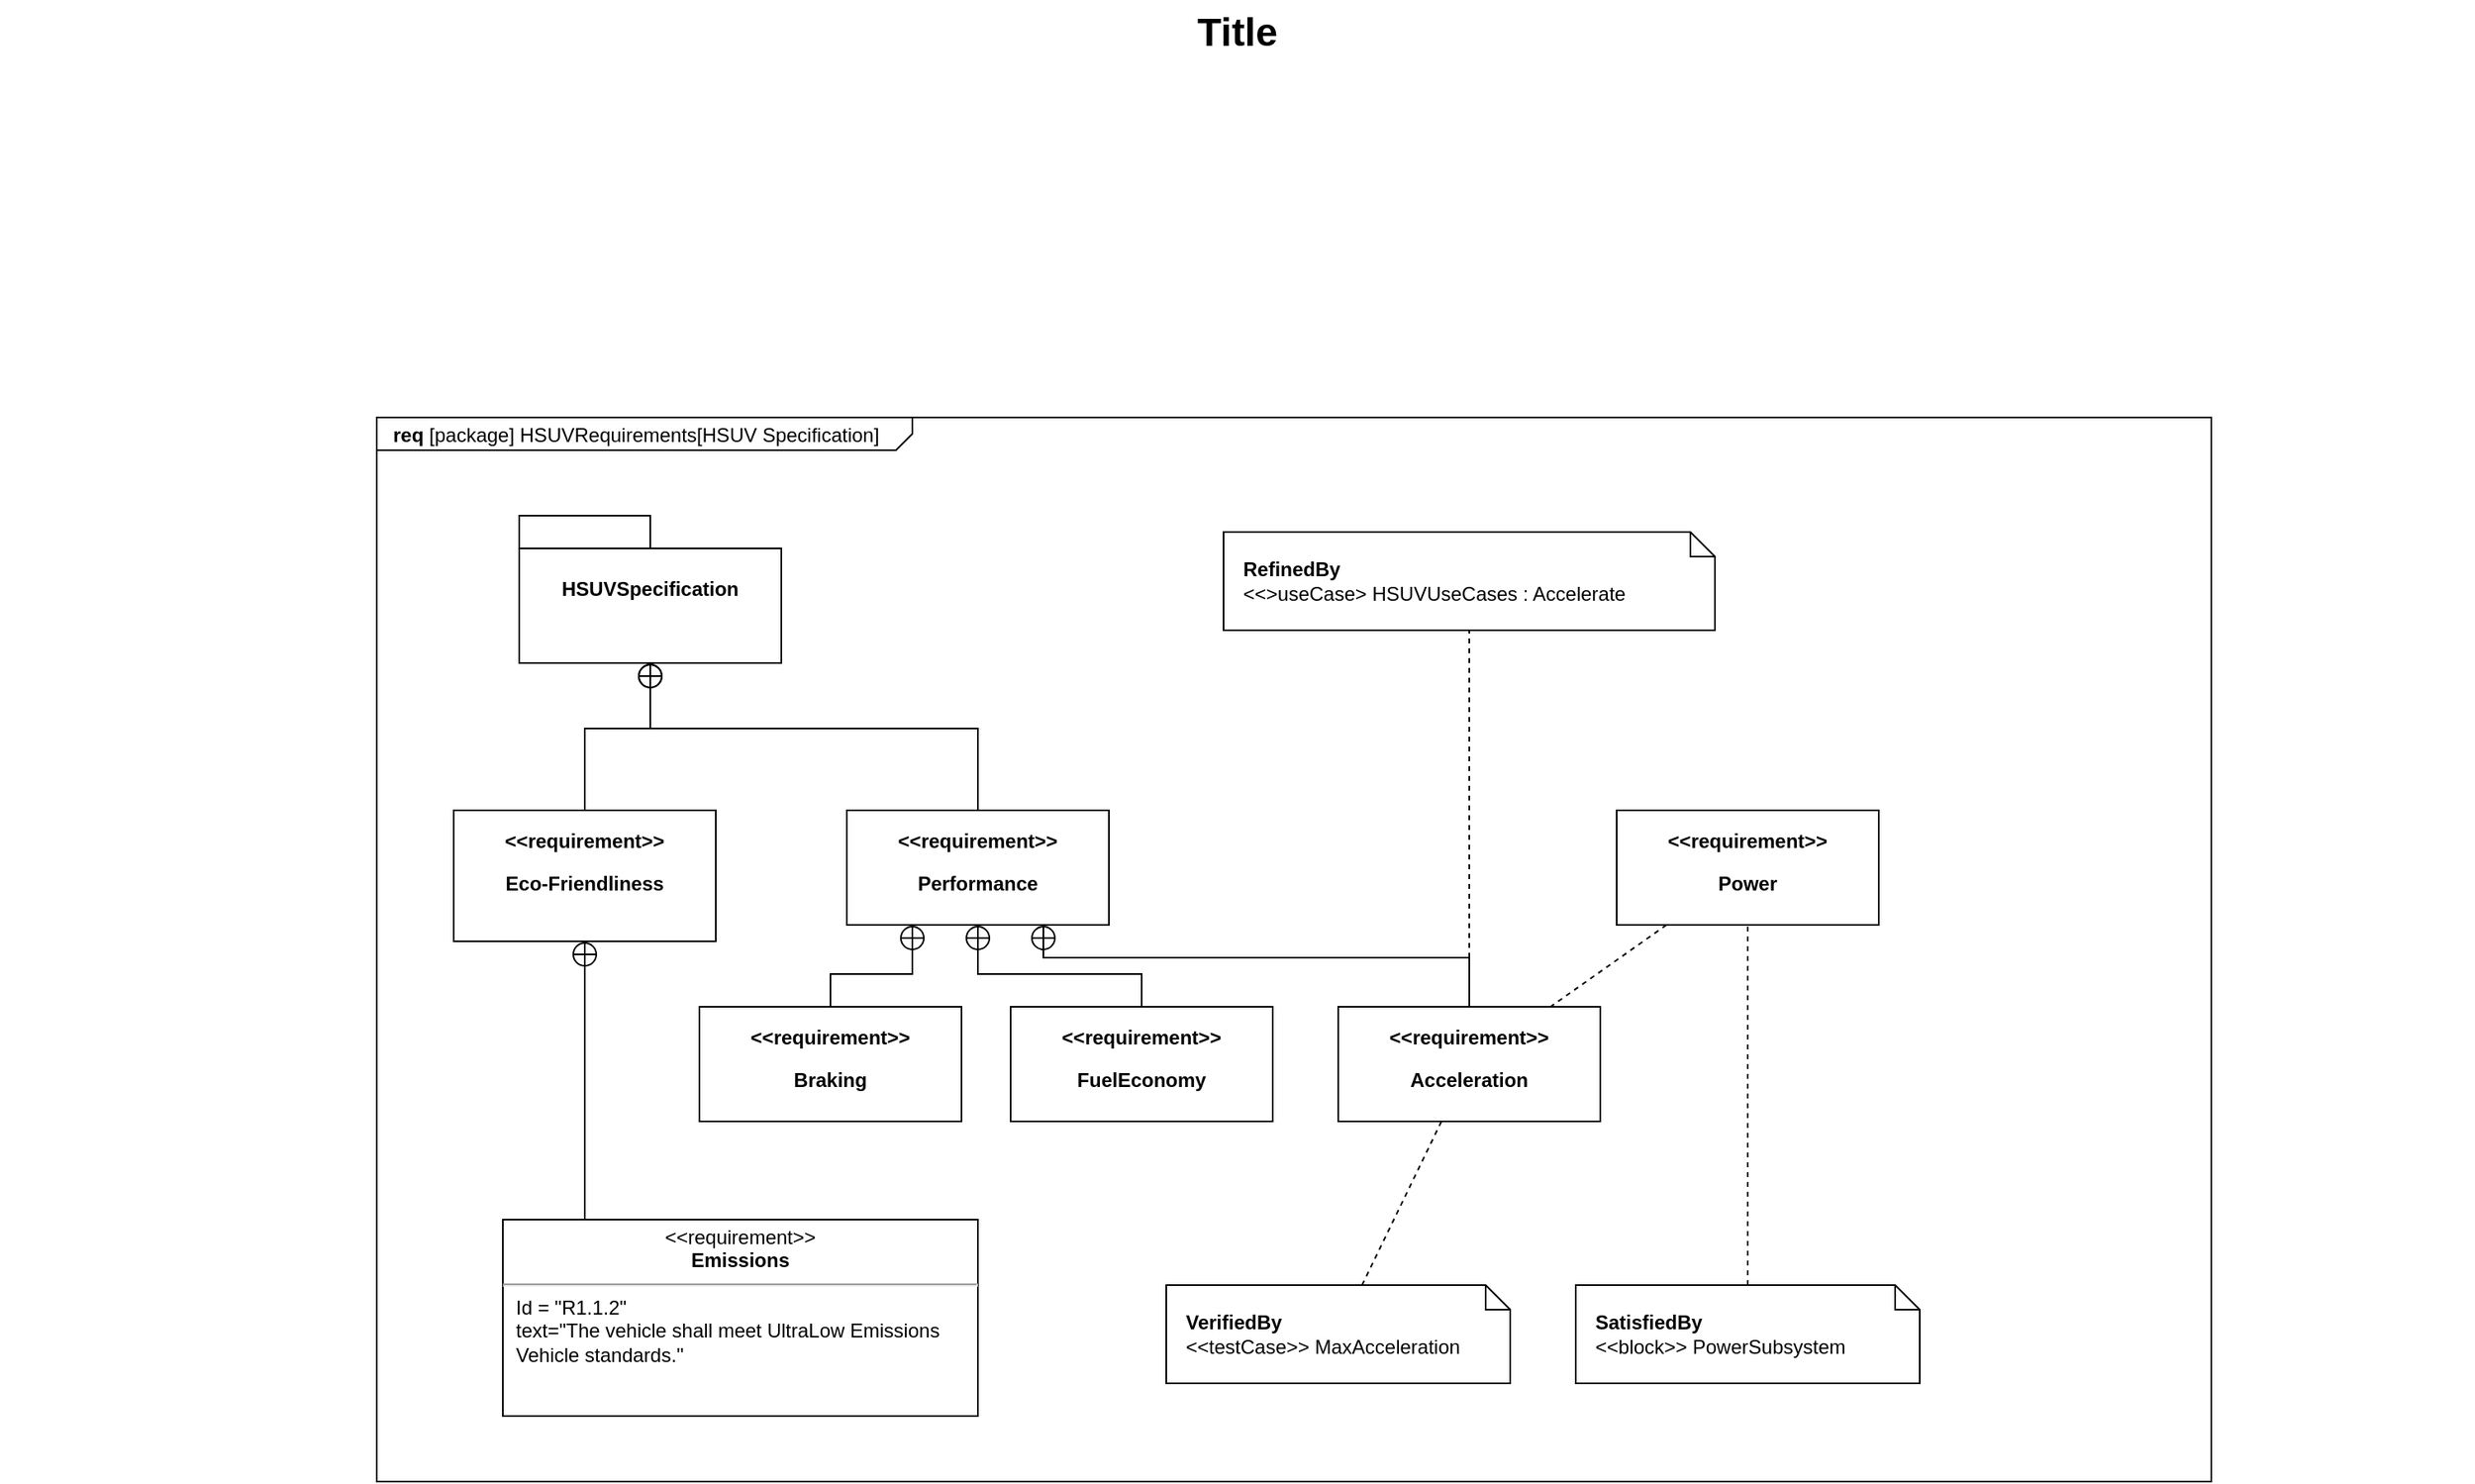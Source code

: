 <mxfile version="10.7.5" type="github"><diagram name="Page-1" id="929967ad-93f9-6ef4-fab6-5d389245f69c"><mxGraphModel dx="840" dy="484" grid="1" gridSize="10" guides="1" tooltips="1" connect="1" arrows="1" fold="1" page="1" pageScale="1.5" pageWidth="1169" pageHeight="826" background="none" math="0" shadow="0"><root><mxCell id="0" style=";html=1;"/><mxCell id="1" style=";html=1;" parent="0"/><mxCell id="1672d66443f91eb5-1" value="&lt;p style=&quot;margin: 0px ; margin-top: 4px ; margin-left: 10px ; text-align: left&quot;&gt;&lt;b&gt;req&lt;/b&gt;&amp;nbsp;[package] HSUVRequirements[HSUV Specification]&lt;/p&gt;" style="html=1;strokeWidth=1;shape=mxgraph.sysml.package;html=1;overflow=fill;whiteSpace=wrap;fillColor=none;gradientColor=none;fontSize=12;align=center;labelX=327.64;" parent="1" vertex="1"><mxGeometry x="350" y="295" width="1120" height="650" as="geometry"/></mxCell><mxCell id="1672d66443f91eb5-2" value="HSUVSpecification" style="shape=folder;tabWidth=80;tabHeight=20;tabPosition=left;strokeWidth=1;html=1;whiteSpace=wrap;align=center;fillColor=#ffffff;fontSize=12;strokeColor=#000000;fontStyle=1" parent="1" vertex="1"><mxGeometry x="437" y="355" width="160" height="90" as="geometry"/></mxCell><mxCell id="1672d66443f91eb5-3" value="&lt;b&gt;RefinedBy&lt;/b&gt;&lt;div&gt;&amp;lt;&amp;lt;&amp;gt;useCase&amp;gt; HSUVUseCases : Accelerate&lt;/div&gt;" style="shape=note;size=15;align=left;spacingLeft=10;html=1;whiteSpace=wrap;strokeColor=#000000;strokeWidth=1;fillColor=#ffffff;fontSize=12;" parent="1" vertex="1"><mxGeometry x="867" y="365" width="300" height="60" as="geometry"/></mxCell><mxCell id="1672d66443f91eb5-13" style="edgeStyle=orthogonalEdgeStyle;rounded=0;html=1;jettySize=auto;orthogonalLoop=1;endArrow=circlePlus;endFill=0;" parent="1" source="1672d66443f91eb5-4" target="1672d66443f91eb5-2" edge="1"><mxGeometry relative="1" as="geometry"><Array as="points"><mxPoint x="477" y="485"/><mxPoint x="517" y="485"/></Array></mxGeometry></mxCell><mxCell id="1672d66443f91eb5-4" value="&lt;p&gt;&amp;lt;&amp;lt;requirement&amp;gt;&amp;gt;&lt;/p&gt;&lt;p&gt;Eco-Friendliness&lt;/p&gt;" style="shape=rect;html=1;overflow=fill;whiteSpace=wrap;align=center;fontStyle=1" parent="1" vertex="1"><mxGeometry x="397" y="535" width="160" height="80" as="geometry"/></mxCell><mxCell id="1672d66443f91eb5-15" style="edgeStyle=orthogonalEdgeStyle;rounded=0;html=1;endArrow=circlePlus;endFill=0;jettySize=auto;orthogonalLoop=1;" parent="1" source="1672d66443f91eb5-5" target="1672d66443f91eb5-2" edge="1"><mxGeometry relative="1" as="geometry"><Array as="points"><mxPoint x="717" y="485"/><mxPoint x="517" y="485"/></Array></mxGeometry></mxCell><mxCell id="1672d66443f91eb5-5" value="&lt;p&gt;&amp;lt;&amp;lt;requirement&amp;gt;&amp;gt;&lt;/p&gt;&lt;p&gt;Performance&lt;/p&gt;" style="shape=rect;html=1;overflow=fill;whiteSpace=wrap;align=center;fontStyle=1" parent="1" vertex="1"><mxGeometry x="637" y="535" width="160" height="70" as="geometry"/></mxCell><mxCell id="1672d66443f91eb5-21" style="edgeStyle=none;rounded=0;html=1;dashed=1;endArrow=none;endFill=0;jettySize=auto;orthogonalLoop=1;" parent="1" source="1672d66443f91eb5-6" target="1672d66443f91eb5-9" edge="1"><mxGeometry relative="1" as="geometry"/></mxCell><mxCell id="1672d66443f91eb5-6" value="&lt;p&gt;&amp;lt;&amp;lt;requirement&amp;gt;&amp;gt;&lt;/p&gt;&lt;p&gt;Power&lt;/p&gt;" style="shape=rect;html=1;overflow=fill;whiteSpace=wrap;align=center;fontStyle=1" parent="1" vertex="1"><mxGeometry x="1107" y="535" width="160" height="70" as="geometry"/></mxCell><mxCell id="1672d66443f91eb5-16" style="edgeStyle=orthogonalEdgeStyle;rounded=0;html=1;endArrow=circlePlus;endFill=0;jettySize=auto;orthogonalLoop=1;entryX=0.25;entryY=1;" parent="1" source="1672d66443f91eb5-7" target="1672d66443f91eb5-5" edge="1"><mxGeometry relative="1" as="geometry"><Array as="points"><mxPoint x="627" y="635"/><mxPoint x="677" y="635"/></Array></mxGeometry></mxCell><mxCell id="1672d66443f91eb5-7" value="&lt;p&gt;&amp;lt;&amp;lt;requirement&amp;gt;&amp;gt;&lt;/p&gt;&lt;p&gt;Braking&lt;/p&gt;" style="shape=rect;html=1;overflow=fill;whiteSpace=wrap;align=center;fontStyle=1" parent="1" vertex="1"><mxGeometry x="547" y="655" width="160" height="70" as="geometry"/></mxCell><mxCell id="1672d66443f91eb5-17" style="edgeStyle=orthogonalEdgeStyle;rounded=0;html=1;endArrow=circlePlus;endFill=0;jettySize=auto;orthogonalLoop=1;entryX=0.5;entryY=1;" parent="1" source="1672d66443f91eb5-8" target="1672d66443f91eb5-5" edge="1"><mxGeometry relative="1" as="geometry"><Array as="points"><mxPoint x="817" y="635"/><mxPoint x="717" y="635"/></Array></mxGeometry></mxCell><mxCell id="1672d66443f91eb5-8" value="&lt;p&gt;&amp;lt;&amp;lt;requirement&amp;gt;&amp;gt;&lt;/p&gt;&lt;p&gt;FuelEconomy&lt;/p&gt;" style="shape=rect;html=1;overflow=fill;whiteSpace=wrap;align=center;fontStyle=1" parent="1" vertex="1"><mxGeometry x="737" y="655" width="160" height="70" as="geometry"/></mxCell><mxCell id="1672d66443f91eb5-18" style="edgeStyle=orthogonalEdgeStyle;rounded=0;html=1;endArrow=circlePlus;endFill=0;jettySize=auto;orthogonalLoop=1;entryX=0.75;entryY=1;" parent="1" source="1672d66443f91eb5-9" target="1672d66443f91eb5-5" edge="1"><mxGeometry relative="1" as="geometry"><Array as="points"><mxPoint x="1017" y="625"/><mxPoint x="757" y="625"/></Array></mxGeometry></mxCell><mxCell id="1672d66443f91eb5-22" style="edgeStyle=none;rounded=0;html=1;dashed=1;endArrow=none;endFill=0;jettySize=auto;orthogonalLoop=1;" parent="1" source="1672d66443f91eb5-9" target="1672d66443f91eb5-3" edge="1"><mxGeometry relative="1" as="geometry"/></mxCell><mxCell id="1672d66443f91eb5-9" value="&lt;p&gt;&amp;lt;&amp;lt;requirement&amp;gt;&amp;gt;&lt;/p&gt;&lt;p&gt;Acceleration&lt;/p&gt;" style="shape=rect;html=1;overflow=fill;whiteSpace=wrap;align=center;fontStyle=1" parent="1" vertex="1"><mxGeometry x="937" y="655" width="160" height="70" as="geometry"/></mxCell><mxCell id="1672d66443f91eb5-14" style="edgeStyle=orthogonalEdgeStyle;rounded=0;html=1;endArrow=circlePlus;endFill=0;jettySize=auto;orthogonalLoop=1;" parent="1" source="1672d66443f91eb5-10" target="1672d66443f91eb5-4" edge="1"><mxGeometry relative="1" as="geometry"><Array as="points"><mxPoint x="477" y="755"/><mxPoint x="477" y="755"/></Array></mxGeometry></mxCell><mxCell id="1672d66443f91eb5-10" value="&lt;p style=&quot;margin: 0px ; margin-top: 4px ; text-align: center&quot;&gt;&amp;lt;&amp;lt;requirement&amp;gt;&amp;gt;&lt;br&gt;&lt;b&gt;Emissions&lt;/b&gt;&lt;/p&gt;&lt;hr&gt;&lt;p style=&quot;margin: 0px ; margin-left: 8px ; text-align: left&quot;&gt;Id = &quot;R1.1.2&quot;&lt;/p&gt;&lt;p style=&quot;margin: 0px ; margin-left: 8px ; text-align: left&quot;&gt;text=&quot;The vehicle shall meet UltraLow Emissions Vehicle standards.&quot;&lt;/p&gt;" style="shape=rect;html=1;overflow=fill;whiteSpace=wrap;" parent="1" vertex="1"><mxGeometry x="427" y="785" width="290" height="120" as="geometry"/></mxCell><mxCell id="1672d66443f91eb5-19" style="rounded=0;html=1;endArrow=none;endFill=0;jettySize=auto;orthogonalLoop=1;dashed=1;" parent="1" source="1672d66443f91eb5-11" target="1672d66443f91eb5-9" edge="1"><mxGeometry relative="1" as="geometry"/></mxCell><mxCell id="1672d66443f91eb5-11" value="&lt;b&gt;VerifiedBy&lt;/b&gt;&lt;div&gt;&amp;lt;&amp;lt;testCase&amp;gt;&amp;gt; MaxAcceleration&lt;/div&gt;" style="shape=note;size=15;align=left;spacingLeft=10;html=1;whiteSpace=wrap;strokeColor=#000000;strokeWidth=1;fillColor=#ffffff;fontSize=12;" parent="1" vertex="1"><mxGeometry x="832" y="825" width="210" height="60" as="geometry"/></mxCell><mxCell id="1672d66443f91eb5-20" style="edgeStyle=none;rounded=0;html=1;dashed=1;endArrow=none;endFill=0;jettySize=auto;orthogonalLoop=1;" parent="1" source="1672d66443f91eb5-12" target="1672d66443f91eb5-6" edge="1"><mxGeometry relative="1" as="geometry"/></mxCell><mxCell id="1672d66443f91eb5-12" value="&lt;b&gt;SatisfiedBy&lt;/b&gt;&lt;div&gt;&amp;lt;&amp;lt;block&amp;gt;&amp;gt; PowerSubsystem&lt;/div&gt;" style="shape=note;size=15;align=left;spacingLeft=10;html=1;whiteSpace=wrap;strokeColor=#000000;strokeWidth=1;fillColor=#ffffff;fontSize=12;" parent="1" vertex="1"><mxGeometry x="1082" y="825" width="210" height="60" as="geometry"/></mxCell><mxCell id="1672d66443f91eb5-23" value="Title" style="text;strokeColor=none;fillColor=none;html=1;fontSize=24;fontStyle=1;verticalAlign=middle;align=center;" parent="1" vertex="1"><mxGeometry x="120" y="40" width="1510" height="40" as="geometry"/></mxCell></root></mxGraphModel></diagram><diagram id="_JdCEdZfiFlYZ5Nt43YH" name="Page-2"><mxGraphModel dx="1667" dy="435" grid="1" gridSize="10" guides="1" tooltips="1" connect="1" arrows="1" fold="1" page="1" pageScale="1" pageWidth="827" pageHeight="1169" math="0" shadow="0"><root><mxCell id="Ij4cXffWAaqpIZy7lYfN-0"/><mxCell id="Ij4cXffWAaqpIZy7lYfN-1" parent="Ij4cXffWAaqpIZy7lYfN-0"/><mxCell id="Ij4cXffWAaqpIZy7lYfN-10" style="edgeStyle=orthogonalEdgeStyle;rounded=0;orthogonalLoop=1;jettySize=auto;html=1;exitX=1;exitY=0.333;exitDx=0;exitDy=0;exitPerimeter=0;entryX=-0.017;entryY=0.625;entryDx=0;entryDy=0;entryPerimeter=0;fontFamily=Verdana;" edge="1" parent="Ij4cXffWAaqpIZy7lYfN-1" source="Ij4cXffWAaqpIZy7lYfN-3" target="Ij4cXffWAaqpIZy7lYfN-6"><mxGeometry relative="1" as="geometry"/></mxCell><mxCell id="Ij4cXffWAaqpIZy7lYfN-20" style="edgeStyle=orthogonalEdgeStyle;rounded=0;orthogonalLoop=1;jettySize=auto;html=1;exitX=1;exitY=0.333;exitDx=0;exitDy=0;exitPerimeter=0;entryX=0;entryY=0.5;entryDx=0;entryDy=0;fontFamily=Verdana;" edge="1" parent="Ij4cXffWAaqpIZy7lYfN-1" source="Ij4cXffWAaqpIZy7lYfN-3" target="Ij4cXffWAaqpIZy7lYfN-16"><mxGeometry relative="1" as="geometry"><Array as="points"><mxPoint x="60" y="150"/><mxPoint x="210" y="150"/><mxPoint x="210" y="280"/></Array></mxGeometry></mxCell><mxCell id="Ij4cXffWAaqpIZy7lYfN-36" style="edgeStyle=orthogonalEdgeStyle;rounded=0;orthogonalLoop=1;jettySize=auto;html=1;exitX=0;exitY=0.333;exitDx=0;exitDy=0;exitPerimeter=0;entryX=1;entryY=0.5;entryDx=0;entryDy=0;fontFamily=Verdana;" edge="1" parent="Ij4cXffWAaqpIZy7lYfN-1" source="Ij4cXffWAaqpIZy7lYfN-3" target="Ij4cXffWAaqpIZy7lYfN-26"><mxGeometry relative="1" as="geometry"><Array as="points"><mxPoint x="20" y="120"/><mxPoint x="-90" y="120"/><mxPoint x="-90" y="70"/></Array></mxGeometry></mxCell><mxCell id="Ij4cXffWAaqpIZy7lYfN-37" style="edgeStyle=orthogonalEdgeStyle;rounded=0;orthogonalLoop=1;jettySize=auto;html=1;exitX=0;exitY=0.333;exitDx=0;exitDy=0;exitPerimeter=0;entryX=1;entryY=0.625;entryDx=0;entryDy=0;entryPerimeter=0;fontFamily=Verdana;" edge="1" parent="Ij4cXffWAaqpIZy7lYfN-1" source="Ij4cXffWAaqpIZy7lYfN-3" target="Ij4cXffWAaqpIZy7lYfN-27"><mxGeometry relative="1" as="geometry"><Array as="points"><mxPoint x="20" y="150"/><mxPoint x="-90" y="150"/><mxPoint x="-90" y="250"/></Array></mxGeometry></mxCell><mxCell id="Ij4cXffWAaqpIZy7lYfN-3" value="Actor" style="shape=umlActor;verticalLabelPosition=bottom;labelBackgroundColor=#ffffff;verticalAlign=top;html=1;outlineConnect=0;fillColor=#d80073;strokeColor=#A50040;fontColor=#ffffff;gradientColor=#FFCCCC;fontFamily=Verdana;" vertex="1" parent="Ij4cXffWAaqpIZy7lYfN-1"><mxGeometry x="20" y="110" width="40" height="80" as="geometry"/></mxCell><mxCell id="Ij4cXffWAaqpIZy7lYfN-4" value="&lt;font face=&quot;Comic Sans MS&quot; style=&quot;background-color: rgb(255 , 204 , 204)&quot;&gt;Administradora&lt;/font&gt;&lt;br&gt;&lt;br&gt;" style="text;html=1;strokeColor=none;fillColor=none;align=center;verticalAlign=middle;whiteSpace=wrap;rounded=0;fontFamily=Verdana;" vertex="1" parent="Ij4cXffWAaqpIZy7lYfN-1"><mxGeometry x="30" y="190" width="40" height="20" as="geometry"/></mxCell><mxCell id="Ij4cXffWAaqpIZy7lYfN-6" value="" style="ellipse;whiteSpace=wrap;html=1;gradientColor=#FFCCCC;fontFamily=Verdana;" vertex="1" parent="Ij4cXffWAaqpIZy7lYfN-1"><mxGeometry x="380" y="110" width="120" height="80" as="geometry"/></mxCell><mxCell id="Ij4cXffWAaqpIZy7lYfN-7" value="&lt;font face=&quot;Comic Sans MS&quot;&gt;LOGIN&lt;/font&gt;" style="text;html=1;strokeColor=none;fillColor=none;align=center;verticalAlign=middle;whiteSpace=wrap;rounded=0;fontFamily=Verdana;" vertex="1" parent="Ij4cXffWAaqpIZy7lYfN-1"><mxGeometry x="420" y="130" width="40" height="30" as="geometry"/></mxCell><mxCell id="Ij4cXffWAaqpIZy7lYfN-14" style="edgeStyle=orthogonalEdgeStyle;rounded=0;orthogonalLoop=1;jettySize=auto;html=1;exitX=0;exitY=0.333;exitDx=0;exitDy=0;exitPerimeter=0;entryX=1.017;entryY=0.663;entryDx=0;entryDy=0;entryPerimeter=0;fontFamily=Verdana;" edge="1" parent="Ij4cXffWAaqpIZy7lYfN-1" source="Ij4cXffWAaqpIZy7lYfN-11" target="Ij4cXffWAaqpIZy7lYfN-6"><mxGeometry relative="1" as="geometry"/></mxCell><mxCell id="Ij4cXffWAaqpIZy7lYfN-21" style="edgeStyle=orthogonalEdgeStyle;rounded=0;orthogonalLoop=1;jettySize=auto;html=1;exitX=0;exitY=0.333;exitDx=0;exitDy=0;exitPerimeter=0;entryX=1;entryY=0.5;entryDx=0;entryDy=0;fontFamily=Verdana;" edge="1" parent="Ij4cXffWAaqpIZy7lYfN-1" source="Ij4cXffWAaqpIZy7lYfN-11" target="Ij4cXffWAaqpIZy7lYfN-16"><mxGeometry relative="1" as="geometry"><Array as="points"><mxPoint x="780" y="150"/><mxPoint x="650" y="150"/><mxPoint x="650" y="280"/></Array></mxGeometry></mxCell><mxCell id="Ij4cXffWAaqpIZy7lYfN-32" style="edgeStyle=orthogonalEdgeStyle;rounded=0;orthogonalLoop=1;jettySize=auto;html=1;exitX=1;exitY=0.333;exitDx=0;exitDy=0;exitPerimeter=0;entryX=0;entryY=0.413;entryDx=0;entryDy=0;entryPerimeter=0;fontFamily=Verdana;" edge="1" parent="Ij4cXffWAaqpIZy7lYfN-1" source="Ij4cXffWAaqpIZy7lYfN-11" target="Ij4cXffWAaqpIZy7lYfN-28"><mxGeometry relative="1" as="geometry"><Array as="points"><mxPoint x="820" y="120"/><mxPoint x="925" y="120"/><mxPoint x="925" y="63"/></Array></mxGeometry></mxCell><mxCell id="Ij4cXffWAaqpIZy7lYfN-33" style="edgeStyle=orthogonalEdgeStyle;rounded=0;orthogonalLoop=1;jettySize=auto;html=1;exitX=1;exitY=0.333;exitDx=0;exitDy=0;exitPerimeter=0;entryX=0;entryY=0.5;entryDx=0;entryDy=0;fontFamily=Verdana;" edge="1" parent="Ij4cXffWAaqpIZy7lYfN-1" source="Ij4cXffWAaqpIZy7lYfN-11" target="Ij4cXffWAaqpIZy7lYfN-29"><mxGeometry relative="1" as="geometry"><Array as="points"><mxPoint x="820" y="150"/><mxPoint x="925" y="150"/><mxPoint x="925" y="240"/></Array></mxGeometry></mxCell><mxCell id="Ij4cXffWAaqpIZy7lYfN-11" value="Actor" style="shape=umlActor;verticalLabelPosition=bottom;labelBackgroundColor=#ffffff;verticalAlign=top;html=1;outlineConnect=0;fontFamily=Verdana;fillColor=#aa00ff;strokeColor=#7700CC;fontColor=#ffffff;gradientColor=#FFCCCC;" vertex="1" parent="Ij4cXffWAaqpIZy7lYfN-1"><mxGeometry x="780" y="110" width="40" height="80" as="geometry"/></mxCell><mxCell id="Ij4cXffWAaqpIZy7lYfN-13" value="&lt;font face=&quot;Comic Sans MS&quot; style=&quot;background-color: rgb(255 , 204 , 204)&quot;&gt;Cliente&lt;/font&gt;" style="text;html=1;strokeColor=none;fillColor=none;align=center;verticalAlign=middle;whiteSpace=wrap;rounded=0;fontFamily=Verdana;" vertex="1" parent="Ij4cXffWAaqpIZy7lYfN-1"><mxGeometry x="780" y="185" width="40" height="20" as="geometry"/></mxCell><mxCell id="Ij4cXffWAaqpIZy7lYfN-16" value="" style="ellipse;whiteSpace=wrap;html=1;gradientColor=#FFCCCC;fontFamily=Verdana;" vertex="1" parent="Ij4cXffWAaqpIZy7lYfN-1"><mxGeometry x="380" y="240" width="120" height="80" as="geometry"/></mxCell><mxCell id="Ij4cXffWAaqpIZy7lYfN-17" value="&lt;font face=&quot;Comic Sans MS&quot;&gt;CADASTRO&lt;br&gt;&lt;/font&gt;" style="text;html=1;strokeColor=none;fillColor=none;align=center;verticalAlign=middle;whiteSpace=wrap;rounded=0;fontFamily=Verdana;" vertex="1" parent="Ij4cXffWAaqpIZy7lYfN-1"><mxGeometry x="420" y="270" width="40" height="20" as="geometry"/></mxCell><mxCell id="Ij4cXffWAaqpIZy7lYfN-26" value="" style="ellipse;whiteSpace=wrap;html=1;gradientColor=#FFCCCC;fontFamily=Verdana;" vertex="1" parent="Ij4cXffWAaqpIZy7lYfN-1"><mxGeometry x="-320" y="30" width="120" height="80" as="geometry"/></mxCell><mxCell id="Ij4cXffWAaqpIZy7lYfN-27" value="" style="ellipse;whiteSpace=wrap;html=1;gradientColor=#FFCCCC;fontFamily=Verdana;" vertex="1" parent="Ij4cXffWAaqpIZy7lYfN-1"><mxGeometry x="-320" y="200" width="120" height="80" as="geometry"/></mxCell><mxCell id="Ij4cXffWAaqpIZy7lYfN-28" value="" style="ellipse;whiteSpace=wrap;html=1;gradientColor=#FFCCCC;fontFamily=Verdana;" vertex="1" parent="Ij4cXffWAaqpIZy7lYfN-1"><mxGeometry x="1030" y="30" width="120" height="80" as="geometry"/></mxCell><mxCell id="Ij4cXffWAaqpIZy7lYfN-29" value="" style="ellipse;whiteSpace=wrap;html=1;gradientColor=#FFCCCC;fontFamily=Verdana;" vertex="1" parent="Ij4cXffWAaqpIZy7lYfN-1"><mxGeometry x="1030" y="200" width="120" height="80" as="geometry"/></mxCell><mxCell id="Ij4cXffWAaqpIZy7lYfN-30" value="&lt;font face=&quot;Comic Sans MS&quot;&gt;GERENCIAMENTO DO CARRINHO&lt;/font&gt;" style="text;html=1;strokeColor=none;fillColor=none;align=center;verticalAlign=middle;whiteSpace=wrap;rounded=0;fontFamily=Verdana;" vertex="1" parent="Ij4cXffWAaqpIZy7lYfN-1"><mxGeometry x="1070" y="60" width="40" height="20" as="geometry"/></mxCell><mxCell id="Ij4cXffWAaqpIZy7lYfN-31" value="&lt;font face=&quot;Comic Sans MS&quot;&gt;PAGAMENTO&lt;/font&gt;" style="text;html=1;strokeColor=none;fillColor=none;align=center;verticalAlign=middle;whiteSpace=wrap;rounded=0;fontFamily=Verdana;" vertex="1" parent="Ij4cXffWAaqpIZy7lYfN-1"><mxGeometry x="1070" y="230" width="40" height="20" as="geometry"/></mxCell><mxCell id="Ij4cXffWAaqpIZy7lYfN-34" value="&lt;font face=&quot;Comic Sans MS&quot;&gt;GERENCIAMENTO DA PAGINA INICIAL&lt;/font&gt;" style="text;html=1;strokeColor=none;fillColor=none;align=center;verticalAlign=middle;whiteSpace=wrap;rounded=0;fontFamily=Verdana;" vertex="1" parent="Ij4cXffWAaqpIZy7lYfN-1"><mxGeometry x="-280" y="60" width="40" height="20" as="geometry"/></mxCell><mxCell id="Ij4cXffWAaqpIZy7lYfN-35" value="&lt;font face=&quot;Comic Sans MS&quot;&gt;GERENCIAMENTO DO CATALOGO&amp;nbsp;&lt;br&gt;&lt;br&gt;&lt;/font&gt;" style="text;html=1;strokeColor=none;fillColor=none;align=center;verticalAlign=middle;whiteSpace=wrap;rounded=0;fontFamily=Verdana;" vertex="1" parent="Ij4cXffWAaqpIZy7lYfN-1"><mxGeometry x="-280" y="230" width="40" height="20" as="geometry"/></mxCell></root></mxGraphModel></diagram></mxfile>